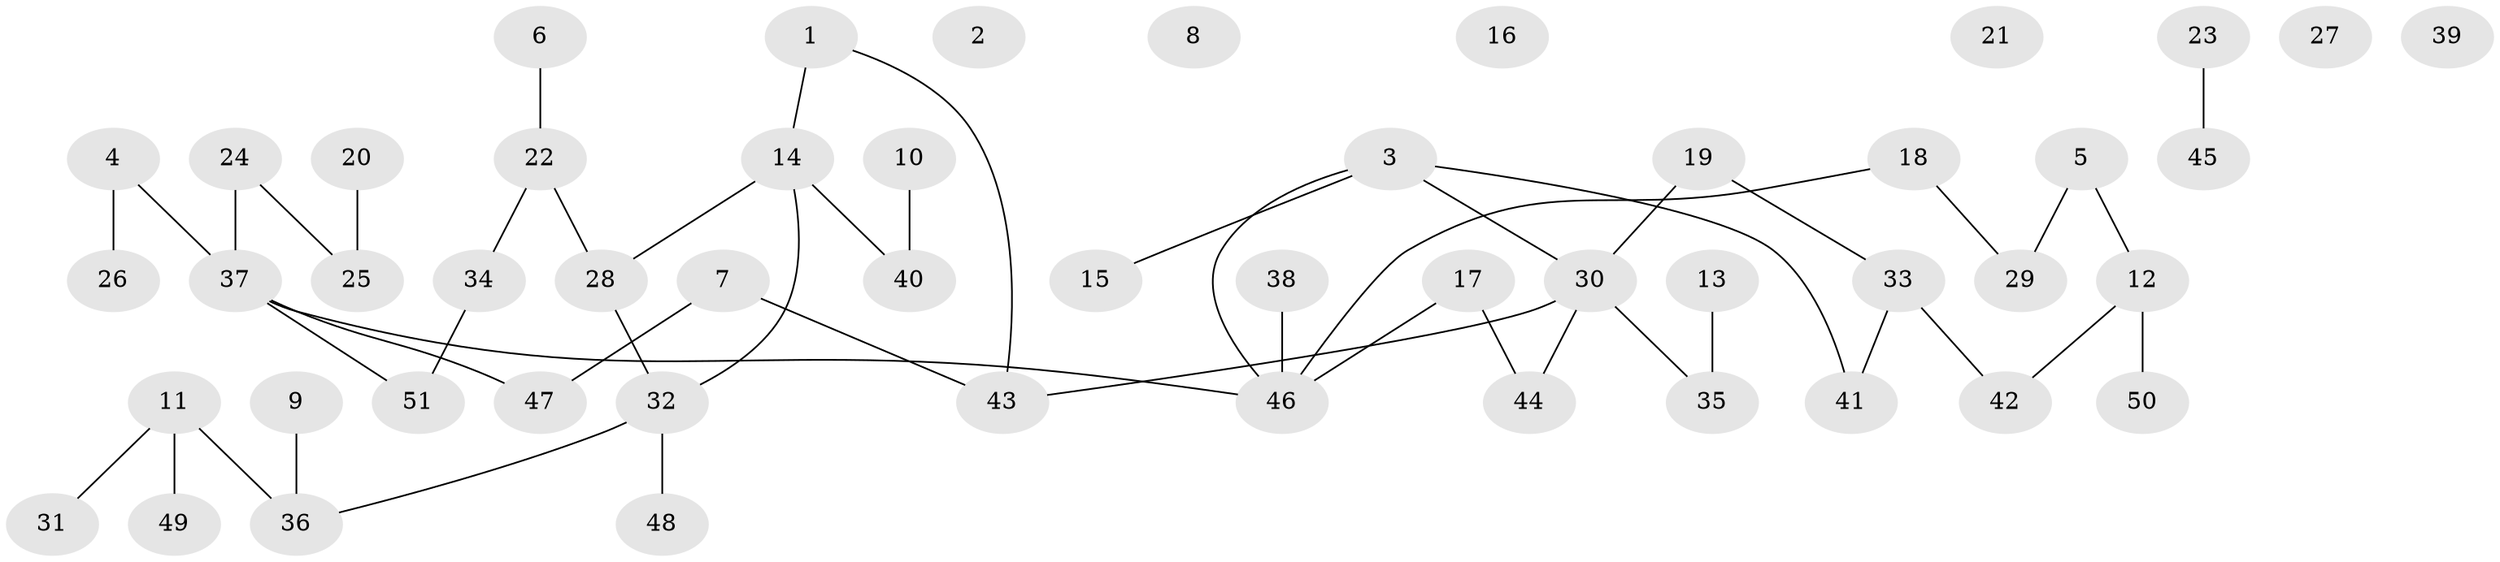// coarse degree distribution, {3: 0.11764705882352941, 0: 0.20588235294117646, 1: 0.2647058823529412, 2: 0.23529411764705882, 4: 0.08823529411764706, 5: 0.08823529411764706}
// Generated by graph-tools (version 1.1) at 2025/41/03/06/25 10:41:20]
// undirected, 51 vertices, 49 edges
graph export_dot {
graph [start="1"]
  node [color=gray90,style=filled];
  1;
  2;
  3;
  4;
  5;
  6;
  7;
  8;
  9;
  10;
  11;
  12;
  13;
  14;
  15;
  16;
  17;
  18;
  19;
  20;
  21;
  22;
  23;
  24;
  25;
  26;
  27;
  28;
  29;
  30;
  31;
  32;
  33;
  34;
  35;
  36;
  37;
  38;
  39;
  40;
  41;
  42;
  43;
  44;
  45;
  46;
  47;
  48;
  49;
  50;
  51;
  1 -- 14;
  1 -- 43;
  3 -- 15;
  3 -- 30;
  3 -- 41;
  3 -- 46;
  4 -- 26;
  4 -- 37;
  5 -- 12;
  5 -- 29;
  6 -- 22;
  7 -- 43;
  7 -- 47;
  9 -- 36;
  10 -- 40;
  11 -- 31;
  11 -- 36;
  11 -- 49;
  12 -- 42;
  12 -- 50;
  13 -- 35;
  14 -- 28;
  14 -- 32;
  14 -- 40;
  17 -- 44;
  17 -- 46;
  18 -- 29;
  18 -- 46;
  19 -- 30;
  19 -- 33;
  20 -- 25;
  22 -- 28;
  22 -- 34;
  23 -- 45;
  24 -- 25;
  24 -- 37;
  28 -- 32;
  30 -- 35;
  30 -- 43;
  30 -- 44;
  32 -- 36;
  32 -- 48;
  33 -- 41;
  33 -- 42;
  34 -- 51;
  37 -- 46;
  37 -- 47;
  37 -- 51;
  38 -- 46;
}

